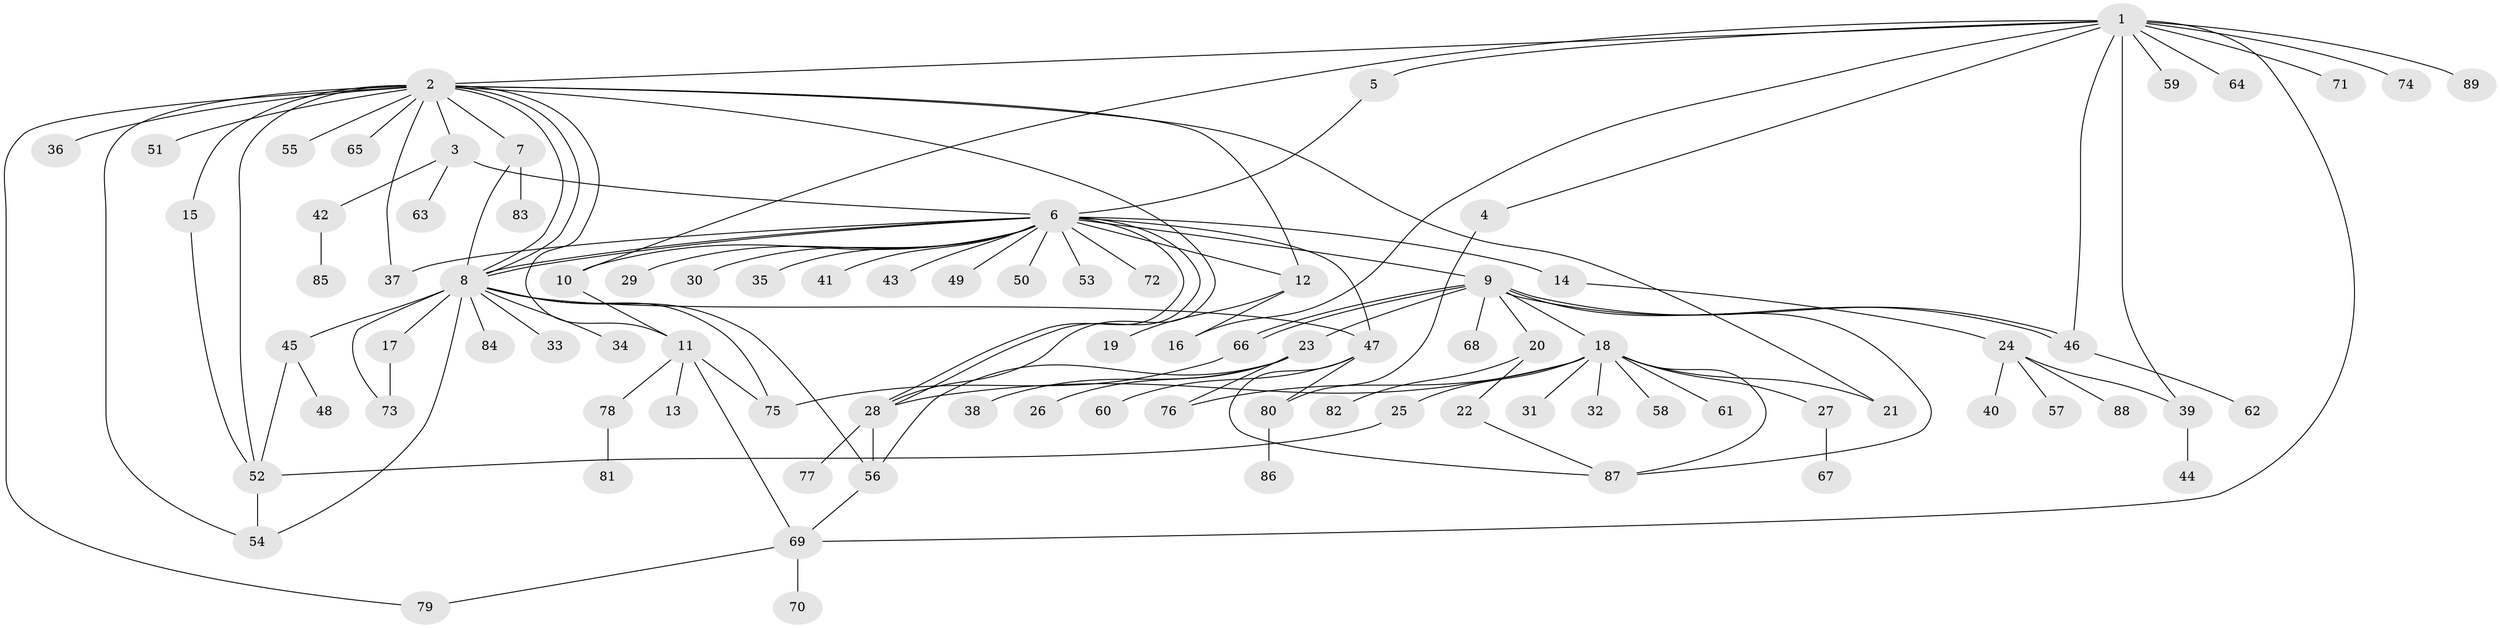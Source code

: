 // Generated by graph-tools (version 1.1) at 2025/14/03/09/25 04:14:38]
// undirected, 89 vertices, 125 edges
graph export_dot {
graph [start="1"]
  node [color=gray90,style=filled];
  1;
  2;
  3;
  4;
  5;
  6;
  7;
  8;
  9;
  10;
  11;
  12;
  13;
  14;
  15;
  16;
  17;
  18;
  19;
  20;
  21;
  22;
  23;
  24;
  25;
  26;
  27;
  28;
  29;
  30;
  31;
  32;
  33;
  34;
  35;
  36;
  37;
  38;
  39;
  40;
  41;
  42;
  43;
  44;
  45;
  46;
  47;
  48;
  49;
  50;
  51;
  52;
  53;
  54;
  55;
  56;
  57;
  58;
  59;
  60;
  61;
  62;
  63;
  64;
  65;
  66;
  67;
  68;
  69;
  70;
  71;
  72;
  73;
  74;
  75;
  76;
  77;
  78;
  79;
  80;
  81;
  82;
  83;
  84;
  85;
  86;
  87;
  88;
  89;
  1 -- 2;
  1 -- 4;
  1 -- 5;
  1 -- 10;
  1 -- 16;
  1 -- 39;
  1 -- 46;
  1 -- 59;
  1 -- 64;
  1 -- 69;
  1 -- 71;
  1 -- 74;
  1 -- 89;
  2 -- 3;
  2 -- 7;
  2 -- 8;
  2 -- 8;
  2 -- 11;
  2 -- 12;
  2 -- 15;
  2 -- 21;
  2 -- 28;
  2 -- 36;
  2 -- 37;
  2 -- 51;
  2 -- 52;
  2 -- 54;
  2 -- 55;
  2 -- 65;
  2 -- 79;
  3 -- 6;
  3 -- 42;
  3 -- 63;
  4 -- 80;
  5 -- 6;
  6 -- 8;
  6 -- 8;
  6 -- 9;
  6 -- 10;
  6 -- 12;
  6 -- 14;
  6 -- 28;
  6 -- 28;
  6 -- 29;
  6 -- 30;
  6 -- 35;
  6 -- 37;
  6 -- 41;
  6 -- 43;
  6 -- 47;
  6 -- 49;
  6 -- 50;
  6 -- 53;
  6 -- 72;
  7 -- 8;
  7 -- 83;
  8 -- 17;
  8 -- 33;
  8 -- 34;
  8 -- 45;
  8 -- 47;
  8 -- 54;
  8 -- 56;
  8 -- 73;
  8 -- 75;
  8 -- 84;
  9 -- 18;
  9 -- 20;
  9 -- 23;
  9 -- 46;
  9 -- 46;
  9 -- 66;
  9 -- 66;
  9 -- 68;
  9 -- 87;
  10 -- 11;
  11 -- 13;
  11 -- 69;
  11 -- 75;
  11 -- 78;
  12 -- 16;
  12 -- 19;
  14 -- 24;
  15 -- 52;
  17 -- 73;
  18 -- 21;
  18 -- 25;
  18 -- 27;
  18 -- 28;
  18 -- 31;
  18 -- 32;
  18 -- 58;
  18 -- 61;
  18 -- 76;
  18 -- 87;
  20 -- 22;
  20 -- 82;
  22 -- 87;
  23 -- 26;
  23 -- 38;
  23 -- 56;
  23 -- 76;
  24 -- 39;
  24 -- 40;
  24 -- 57;
  24 -- 88;
  25 -- 52;
  27 -- 67;
  28 -- 56;
  28 -- 77;
  39 -- 44;
  42 -- 85;
  45 -- 48;
  45 -- 52;
  46 -- 62;
  47 -- 60;
  47 -- 80;
  47 -- 87;
  52 -- 54;
  56 -- 69;
  66 -- 75;
  69 -- 70;
  69 -- 79;
  78 -- 81;
  80 -- 86;
}

